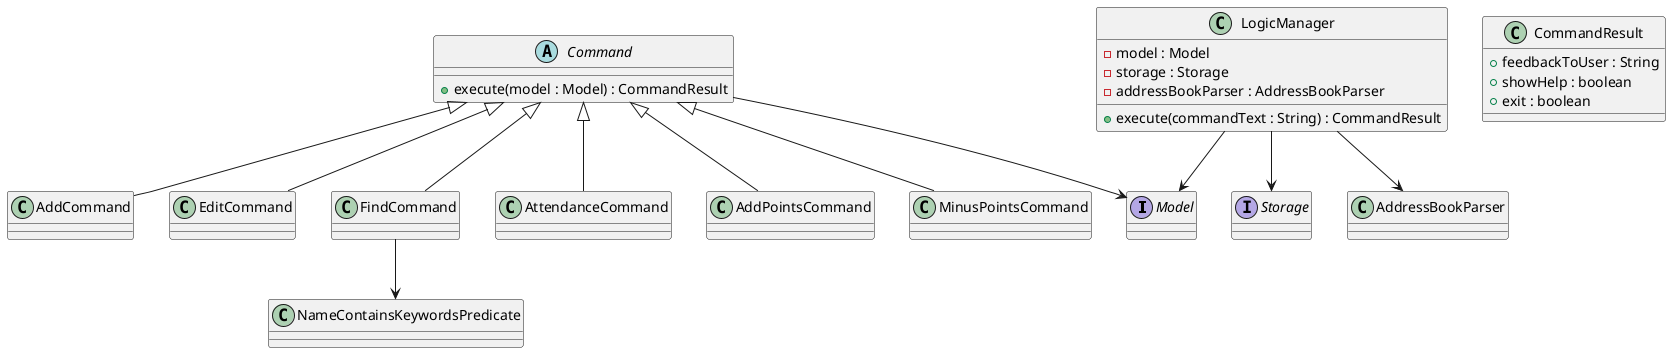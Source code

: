 @startuml

' ===== Logic slice: Commands + LogicManager =====
interface Model

abstract class Command {
  + execute(model : Model) : CommandResult
}

class CommandResult {
  + feedbackToUser : String
  + showHelp : boolean
  + exit : boolean
}

class AddCommand
class EditCommand
class FindCommand
class AttendanceCommand
class AddPointsCommand
class MinusPointsCommand

' Command hierarchy
Command <|-- AddCommand
Command <|-- EditCommand
Command <|-- FindCommand
Command <|-- AttendanceCommand
Command <|-- AddPointsCommand
Command <|-- MinusPointsCommand

' Logic manager
class LogicManager {
  - model : Model
  - storage : Storage
  - addressBookParser : AddressBookParser
  + execute(commandText : String) : CommandResult
}

interface Storage
class AddressBookParser
class NameContainsKeywordsPredicate

' Dependencies
Command --> Model
LogicManager --> AddressBookParser
LogicManager --> Storage
LogicManager --> Model
FindCommand --> NameContainsKeywordsPredicate
@enduml
